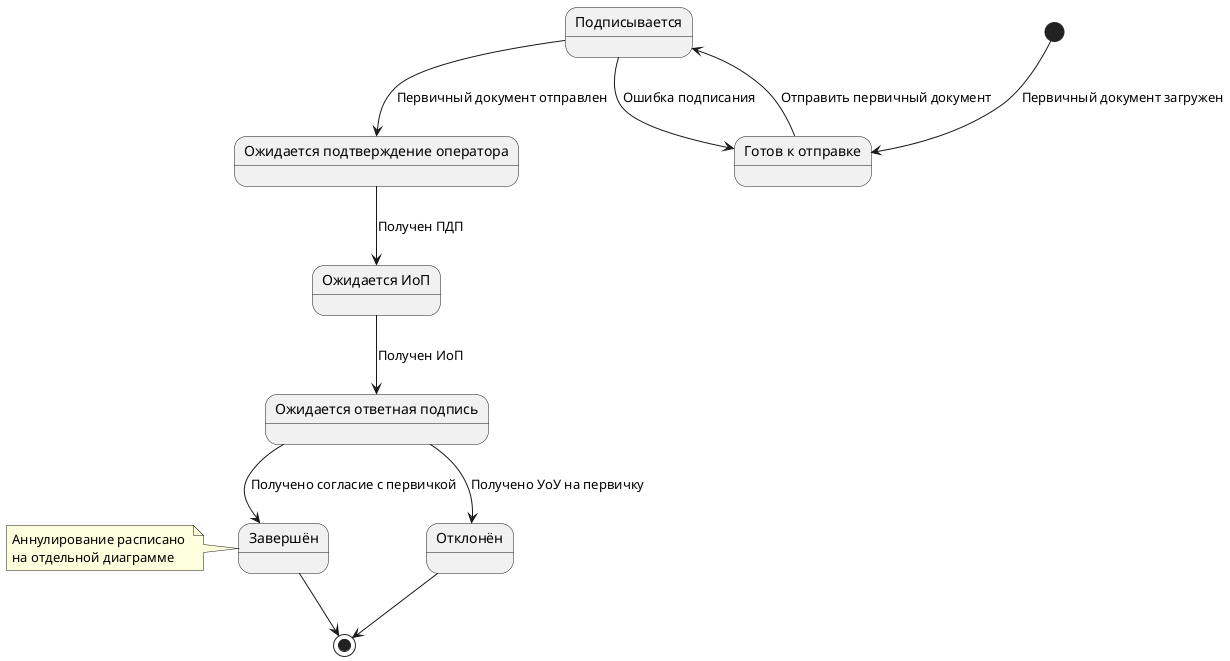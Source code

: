 @startuml Docflows 24 outgoing StateMachine
state "Ожидается подтверждение оператора" as WaitingOperatorAproove
state "Ожидается ИоП" as WaitingInvoice
state "Ожидается ответная подпись" as WaitingAnswer
state "Завершён" as Copmleted
state "Отклонён" as Rejected
state "Подписывается" as Signing
state "Готов к отправке" as ReadyToSend

[*] --> ReadyToSend : Первичный документ загружен
ReadyToSend --> Signing : Отправить первичный документ
Signing --> ReadyToSend : Ошибка подписания
Signing --> WaitingOperatorAproove : Первичный документ отправлен
WaitingOperatorAproove --> WaitingInvoice : Получен ПДП
WaitingInvoice --> WaitingAnswer : Получен ИоП
WaitingAnswer --> Copmleted : Получено согласие с первичкой

Copmleted --> [*]
note left of Copmleted : Аннулирование расписано \nна отдельной диаграмме


WaitingAnswer --> Rejected : Получено УоУ на первичку
Rejected --> [*]

@enduml